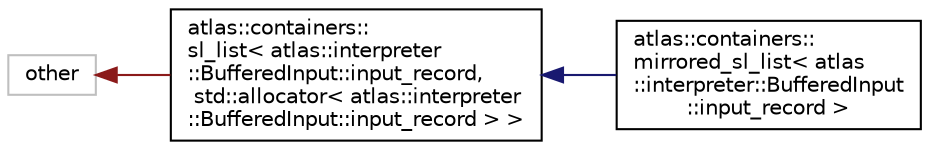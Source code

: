 digraph "Graphical Class Hierarchy"
{
  edge [fontname="Helvetica",fontsize="10",labelfontname="Helvetica",labelfontsize="10"];
  node [fontname="Helvetica",fontsize="10",shape=record];
  rankdir="LR";
  Node1 [label="other",height=0.2,width=0.4,color="grey75", fillcolor="white", style="filled"];
  Node1 -> Node2 [dir="back",color="firebrick4",fontsize="10",style="solid",fontname="Helvetica"];
  Node2 [label="atlas::containers::\lsl_list\< atlas::interpreter\l::BufferedInput::input_record,\l std::allocator\< atlas::interpreter\l::BufferedInput::input_record \> \>",height=0.2,width=0.4,color="black", fillcolor="white", style="filled",URL="$classatlas_1_1containers_1_1sl__list.html"];
  Node2 -> Node3 [dir="back",color="midnightblue",fontsize="10",style="solid",fontname="Helvetica"];
  Node3 [label="atlas::containers::\lmirrored_sl_list\< atlas\l::interpreter::BufferedInput\l::input_record \>",height=0.2,width=0.4,color="black", fillcolor="white", style="filled",URL="$classatlas_1_1containers_1_1mirrored__sl__list.html"];
}
